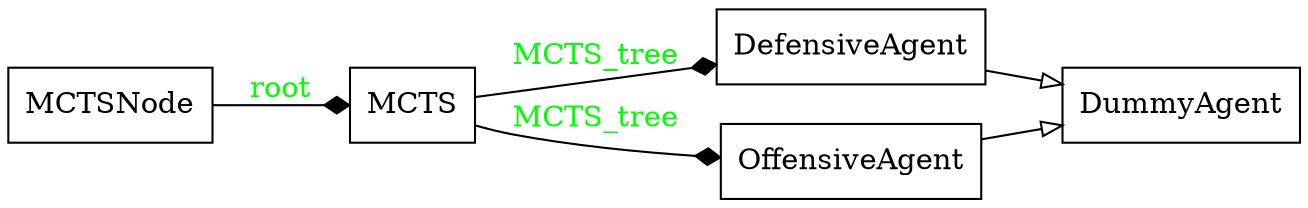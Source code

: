 digraph "classes_myTeamNoColor" {
rankdir=LR
charset="utf-8"
"myTeam.DefensiveAgent" [color="black", fontcolor="black", label=<DefensiveAgent>, shape="record", style="solid"];
"myTeam.DummyAgent" [color="black", fontcolor="black", label=<DummyAgent>, shape="record", style="solid"];
"myTeam.MCTS" [color="black", fontcolor="black", label=<MCTS>, shape="record", style="solid"];
"myTeam.MCTSNode" [color="black", fontcolor="black", label=<MCTSNode>, shape="record", style="solid"];
"myTeam.OffensiveAgent" [color="black", fontcolor="black", label=<OffensiveAgent>, shape="record", style="solid"];
"myTeam.DefensiveAgent" -> "myTeam.DummyAgent" [arrowhead="empty", arrowtail="none"];
"myTeam.OffensiveAgent" -> "myTeam.DummyAgent" [arrowhead="empty", arrowtail="none"];
"myTeam.MCTS" -> "myTeam.DefensiveAgent" [arrowhead="diamond", arrowtail="none", fontcolor="green", label="MCTS_tree", style="solid"];
"myTeam.MCTS" -> "myTeam.OffensiveAgent" [arrowhead="diamond", arrowtail="none", fontcolor="green", label="MCTS_tree", style="solid"];
"myTeam.MCTSNode" -> "myTeam.MCTS" [arrowhead="diamond", arrowtail="none", fontcolor="green", label="root", style="solid"];
}
